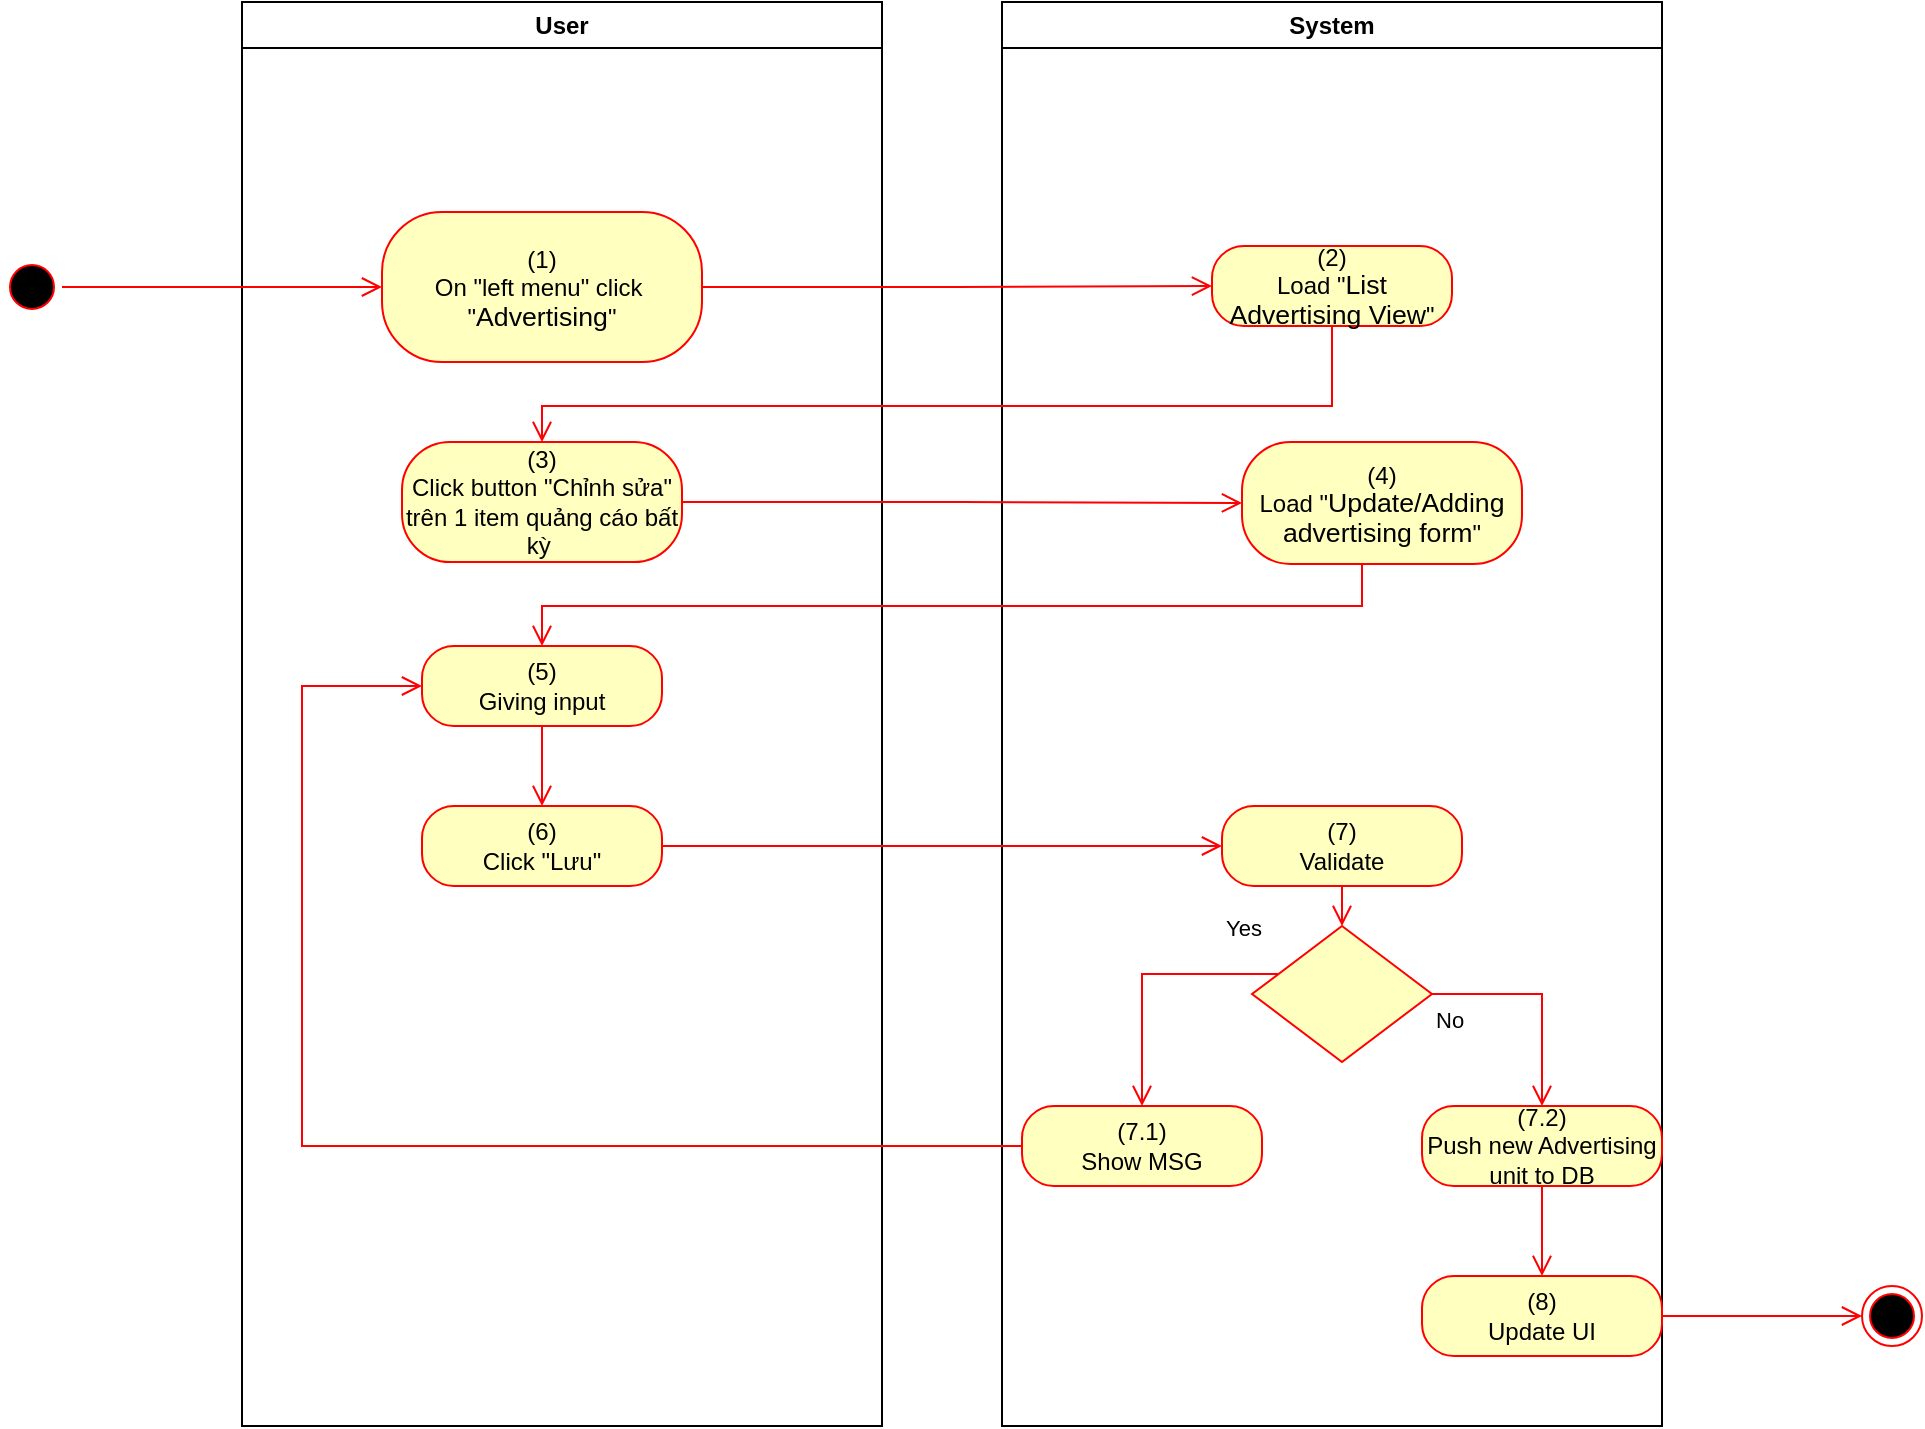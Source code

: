 <mxfile version="15.4.0" type="device"><diagram id="3g5UfsizM3h6gachfans" name="Page-1"><mxGraphModel dx="1086" dy="806" grid="1" gridSize="10" guides="1" tooltips="1" connect="1" arrows="1" fold="1" page="1" pageScale="1" pageWidth="850" pageHeight="1100" math="0" shadow="0"><root><mxCell id="0"/><mxCell id="1" parent="0"/><mxCell id="rDj_BYBqsvJyWJS1EsHD-1" value="User" style="swimlane;whiteSpace=wrap" vertex="1" parent="1"><mxGeometry x="140" y="128" width="320" height="712" as="geometry"><mxRectangle x="120" y="128" width="60" height="23" as="alternateBounds"/></mxGeometry></mxCell><mxCell id="rDj_BYBqsvJyWJS1EsHD-2" value="&lt;span&gt;(1)&lt;/span&gt;&lt;br style=&quot;padding: 0px ; margin: 0px&quot;&gt;&lt;span&gt;On &quot;left menu&quot; click&amp;nbsp;&lt;/span&gt;&lt;br style=&quot;padding: 0px ; margin: 0px&quot;&gt;&lt;span&gt;&quot;&lt;/span&gt;&lt;span lang=&quot;EN-GB&quot; style=&quot;font-size: 10.0pt ; line-height: 107% ; font-family: &amp;#34;arial&amp;#34; , sans-serif&quot;&gt;Advertising&lt;/span&gt;&lt;span&gt;&quot;&lt;/span&gt;" style="rounded=1;whiteSpace=wrap;html=1;arcSize=40;fontColor=#000000;fillColor=#ffffc0;strokeColor=#ff0000;" vertex="1" parent="rDj_BYBqsvJyWJS1EsHD-1"><mxGeometry x="70" y="105" width="160" height="75" as="geometry"/></mxCell><mxCell id="rDj_BYBqsvJyWJS1EsHD-3" value="(3)&lt;br&gt;Click button &quot;Chỉnh sửa&quot; trên 1 item quảng cáo bất kỳ&amp;nbsp;" style="rounded=1;whiteSpace=wrap;html=1;arcSize=40;fontColor=#000000;fillColor=#ffffc0;strokeColor=#ff0000;" vertex="1" parent="rDj_BYBqsvJyWJS1EsHD-1"><mxGeometry x="80" y="220" width="140" height="60" as="geometry"/></mxCell><mxCell id="rDj_BYBqsvJyWJS1EsHD-4" value="(6)&lt;br&gt;Click &quot;Lưu&quot;" style="rounded=1;whiteSpace=wrap;html=1;arcSize=40;fontColor=#000000;fillColor=#ffffc0;strokeColor=#ff0000;" vertex="1" parent="rDj_BYBqsvJyWJS1EsHD-1"><mxGeometry x="90" y="402" width="120" height="40" as="geometry"/></mxCell><mxCell id="rDj_BYBqsvJyWJS1EsHD-5" value="(5)&lt;br&gt;Giving input" style="rounded=1;whiteSpace=wrap;html=1;arcSize=40;fontColor=#000000;fillColor=#ffffc0;strokeColor=#ff0000;" vertex="1" parent="rDj_BYBqsvJyWJS1EsHD-1"><mxGeometry x="90" y="322" width="120" height="40" as="geometry"/></mxCell><mxCell id="rDj_BYBqsvJyWJS1EsHD-6" value="" style="edgeStyle=orthogonalEdgeStyle;html=1;verticalAlign=bottom;endArrow=open;endSize=8;strokeColor=#ff0000;rounded=0;entryX=0.5;entryY=0;entryDx=0;entryDy=0;" edge="1" parent="rDj_BYBqsvJyWJS1EsHD-1" source="rDj_BYBqsvJyWJS1EsHD-5" target="rDj_BYBqsvJyWJS1EsHD-4"><mxGeometry relative="1" as="geometry"><mxPoint x="330" y="402" as="targetPoint"/></mxGeometry></mxCell><mxCell id="rDj_BYBqsvJyWJS1EsHD-7" value="System" style="swimlane;whiteSpace=wrap;startSize=23;" vertex="1" parent="1"><mxGeometry x="520" y="128" width="330" height="712" as="geometry"/></mxCell><mxCell id="rDj_BYBqsvJyWJS1EsHD-8" value="(2)&lt;br&gt;Load &quot;&lt;span lang=&quot;EN-GB&quot; style=&quot;font-size: 10.0pt ; line-height: 107% ; font-family: &amp;#34;arial&amp;#34; , sans-serif&quot;&gt;List Advertising View&lt;/span&gt;&quot;" style="rounded=1;whiteSpace=wrap;html=1;arcSize=40;fontColor=#000000;fillColor=#ffffc0;strokeColor=#ff0000;" vertex="1" parent="rDj_BYBqsvJyWJS1EsHD-7"><mxGeometry x="105" y="122" width="120" height="40" as="geometry"/></mxCell><mxCell id="rDj_BYBqsvJyWJS1EsHD-9" value="(7)&lt;br&gt;Validate" style="rounded=1;whiteSpace=wrap;html=1;arcSize=40;fontColor=#000000;fillColor=#ffffc0;strokeColor=#ff0000;" vertex="1" parent="rDj_BYBqsvJyWJS1EsHD-7"><mxGeometry x="110" y="402" width="120" height="40" as="geometry"/></mxCell><mxCell id="rDj_BYBqsvJyWJS1EsHD-10" value="" style="edgeStyle=orthogonalEdgeStyle;html=1;verticalAlign=bottom;endArrow=open;endSize=8;strokeColor=#ff0000;rounded=0;entryX=0.5;entryY=0;entryDx=0;entryDy=0;" edge="1" parent="rDj_BYBqsvJyWJS1EsHD-7" source="rDj_BYBqsvJyWJS1EsHD-9" target="rDj_BYBqsvJyWJS1EsHD-11"><mxGeometry relative="1" as="geometry"><mxPoint x="165" y="442" as="targetPoint"/></mxGeometry></mxCell><mxCell id="rDj_BYBqsvJyWJS1EsHD-11" value="" style="rhombus;whiteSpace=wrap;html=1;fillColor=#ffffc0;strokeColor=#ff0000;" vertex="1" parent="rDj_BYBqsvJyWJS1EsHD-7"><mxGeometry x="125" y="462" width="90" height="68" as="geometry"/></mxCell><mxCell id="rDj_BYBqsvJyWJS1EsHD-12" value="No" style="edgeStyle=orthogonalEdgeStyle;html=1;align=left;verticalAlign=top;endArrow=open;endSize=8;strokeColor=#ff0000;rounded=0;exitX=1;exitY=0.5;exitDx=0;exitDy=0;" edge="1" parent="rDj_BYBqsvJyWJS1EsHD-7" source="rDj_BYBqsvJyWJS1EsHD-11" target="rDj_BYBqsvJyWJS1EsHD-13"><mxGeometry x="-1" relative="1" as="geometry"><mxPoint x="170" y="552" as="targetPoint"/></mxGeometry></mxCell><mxCell id="rDj_BYBqsvJyWJS1EsHD-13" value="(7.2)&lt;br&gt;Push new Advertising unit to DB" style="rounded=1;whiteSpace=wrap;html=1;arcSize=40;fontColor=#000000;fillColor=#ffffc0;strokeColor=#ff0000;" vertex="1" parent="rDj_BYBqsvJyWJS1EsHD-7"><mxGeometry x="210" y="552" width="120" height="40" as="geometry"/></mxCell><mxCell id="rDj_BYBqsvJyWJS1EsHD-14" value="(8)&lt;br&gt;Update UI" style="rounded=1;whiteSpace=wrap;html=1;arcSize=40;fontColor=#000000;fillColor=#ffffc0;strokeColor=#ff0000;" vertex="1" parent="rDj_BYBqsvJyWJS1EsHD-7"><mxGeometry x="210" y="637" width="120" height="40" as="geometry"/></mxCell><mxCell id="rDj_BYBqsvJyWJS1EsHD-15" value="" style="edgeStyle=orthogonalEdgeStyle;html=1;verticalAlign=bottom;endArrow=open;endSize=8;strokeColor=#ff0000;rounded=0;exitX=0.5;exitY=1;exitDx=0;exitDy=0;entryX=0.5;entryY=0;entryDx=0;entryDy=0;" edge="1" parent="rDj_BYBqsvJyWJS1EsHD-7" source="rDj_BYBqsvJyWJS1EsHD-13" target="rDj_BYBqsvJyWJS1EsHD-14"><mxGeometry relative="1" as="geometry"><mxPoint x="170" y="642" as="targetPoint"/></mxGeometry></mxCell><mxCell id="rDj_BYBqsvJyWJS1EsHD-16" value="(7.1)&lt;br&gt;Show MSG" style="rounded=1;whiteSpace=wrap;html=1;arcSize=40;fontColor=#000000;fillColor=#ffffc0;strokeColor=#ff0000;" vertex="1" parent="rDj_BYBqsvJyWJS1EsHD-7"><mxGeometry x="10" y="552" width="120" height="40" as="geometry"/></mxCell><mxCell id="rDj_BYBqsvJyWJS1EsHD-17" value="Yes" style="edgeStyle=orthogonalEdgeStyle;html=1;align=left;verticalAlign=bottom;endArrow=open;endSize=8;strokeColor=#ff0000;rounded=0;entryX=0.5;entryY=0;entryDx=0;entryDy=0;" edge="1" parent="rDj_BYBqsvJyWJS1EsHD-7" source="rDj_BYBqsvJyWJS1EsHD-11" target="rDj_BYBqsvJyWJS1EsHD-16"><mxGeometry x="-0.579" y="-14" relative="1" as="geometry"><mxPoint x="70" y="552" as="targetPoint"/><Array as="points"><mxPoint x="70" y="486"/></Array><mxPoint as="offset"/></mxGeometry></mxCell><mxCell id="rDj_BYBqsvJyWJS1EsHD-18" value="(4)&lt;br&gt;Load &quot;&lt;span lang=&quot;EN-GB&quot; style=&quot;font-size: 10.0pt ; line-height: 107% ; font-family: &amp;#34;arial&amp;#34; , sans-serif&quot;&gt;Update/Adding&lt;br/&gt;advertising form&lt;/span&gt;&quot;" style="rounded=1;whiteSpace=wrap;html=1;arcSize=40;fontColor=#000000;fillColor=#ffffc0;strokeColor=#ff0000;" vertex="1" parent="rDj_BYBqsvJyWJS1EsHD-7"><mxGeometry x="120" y="220" width="140" height="61" as="geometry"/></mxCell><mxCell id="rDj_BYBqsvJyWJS1EsHD-19" value="" style="ellipse;html=1;shape=startState;fillColor=#000000;strokeColor=#ff0000;" vertex="1" parent="1"><mxGeometry x="20" y="255.5" width="30" height="30" as="geometry"/></mxCell><mxCell id="rDj_BYBqsvJyWJS1EsHD-20" value="" style="edgeStyle=orthogonalEdgeStyle;html=1;verticalAlign=bottom;endArrow=open;endSize=8;strokeColor=#ff0000;rounded=0;entryX=0;entryY=0.5;entryDx=0;entryDy=0;" edge="1" parent="1" source="rDj_BYBqsvJyWJS1EsHD-19" target="rDj_BYBqsvJyWJS1EsHD-2"><mxGeometry relative="1" as="geometry"><mxPoint x="200" y="253" as="targetPoint"/></mxGeometry></mxCell><mxCell id="rDj_BYBqsvJyWJS1EsHD-21" value="" style="edgeStyle=orthogonalEdgeStyle;html=1;verticalAlign=bottom;endArrow=open;endSize=8;strokeColor=#ff0000;rounded=0;entryX=0;entryY=0.5;entryDx=0;entryDy=0;" edge="1" parent="1" source="rDj_BYBqsvJyWJS1EsHD-2" target="rDj_BYBqsvJyWJS1EsHD-8"><mxGeometry relative="1" as="geometry"><mxPoint x="600" y="271" as="targetPoint"/></mxGeometry></mxCell><mxCell id="rDj_BYBqsvJyWJS1EsHD-22" value="" style="edgeStyle=orthogonalEdgeStyle;html=1;verticalAlign=bottom;endArrow=open;endSize=8;strokeColor=#ff0000;rounded=0;entryX=0.5;entryY=0;entryDx=0;entryDy=0;" edge="1" parent="1" source="rDj_BYBqsvJyWJS1EsHD-8" target="rDj_BYBqsvJyWJS1EsHD-3"><mxGeometry relative="1" as="geometry"><mxPoint x="685" y="350" as="targetPoint"/><Array as="points"><mxPoint x="685" y="330"/><mxPoint x="290" y="330"/></Array></mxGeometry></mxCell><mxCell id="rDj_BYBqsvJyWJS1EsHD-23" value="" style="edgeStyle=orthogonalEdgeStyle;html=1;verticalAlign=bottom;endArrow=open;endSize=8;strokeColor=#ff0000;rounded=0;entryX=0;entryY=0.5;entryDx=0;entryDy=0;" edge="1" parent="1" source="rDj_BYBqsvJyWJS1EsHD-4" target="rDj_BYBqsvJyWJS1EsHD-9"><mxGeometry relative="1" as="geometry"><mxPoint x="280" y="570" as="targetPoint"/></mxGeometry></mxCell><mxCell id="rDj_BYBqsvJyWJS1EsHD-24" value="" style="ellipse;html=1;shape=endState;fillColor=#000000;strokeColor=#ff0000;" vertex="1" parent="1"><mxGeometry x="950" y="770" width="30" height="30" as="geometry"/></mxCell><mxCell id="rDj_BYBqsvJyWJS1EsHD-25" value="" style="edgeStyle=orthogonalEdgeStyle;html=1;verticalAlign=bottom;endArrow=open;endSize=8;strokeColor=#ff0000;rounded=0;exitX=1;exitY=0.5;exitDx=0;exitDy=0;entryX=0;entryY=0.5;entryDx=0;entryDy=0;" edge="1" parent="1" source="rDj_BYBqsvJyWJS1EsHD-14" target="rDj_BYBqsvJyWJS1EsHD-24"><mxGeometry relative="1" as="geometry"><mxPoint x="820" y="760" as="targetPoint"/><mxPoint x="820" y="700" as="sourcePoint"/></mxGeometry></mxCell><mxCell id="rDj_BYBqsvJyWJS1EsHD-26" value="" style="edgeStyle=orthogonalEdgeStyle;html=1;verticalAlign=bottom;endArrow=open;endSize=8;strokeColor=#ff0000;rounded=0;entryX=0;entryY=0.5;entryDx=0;entryDy=0;" edge="1" parent="1" source="rDj_BYBqsvJyWJS1EsHD-16" target="rDj_BYBqsvJyWJS1EsHD-5"><mxGeometry relative="1" as="geometry"><mxPoint x="590" y="780" as="targetPoint"/><Array as="points"><mxPoint x="170" y="700"/><mxPoint x="170" y="470"/></Array></mxGeometry></mxCell><mxCell id="rDj_BYBqsvJyWJS1EsHD-27" value="" style="edgeStyle=orthogonalEdgeStyle;html=1;verticalAlign=bottom;endArrow=open;endSize=8;strokeColor=#ff0000;rounded=0;entryX=0;entryY=0.5;entryDx=0;entryDy=0;" edge="1" parent="1" source="rDj_BYBqsvJyWJS1EsHD-3" target="rDj_BYBqsvJyWJS1EsHD-18"><mxGeometry relative="1" as="geometry"><mxPoint x="280" y="463" as="targetPoint"/></mxGeometry></mxCell><mxCell id="rDj_BYBqsvJyWJS1EsHD-28" value="" style="edgeStyle=orthogonalEdgeStyle;html=1;verticalAlign=bottom;endArrow=open;endSize=8;strokeColor=#ff0000;rounded=0;entryX=0.5;entryY=0;entryDx=0;entryDy=0;" edge="1" parent="1" source="rDj_BYBqsvJyWJS1EsHD-18" target="rDj_BYBqsvJyWJS1EsHD-5"><mxGeometry relative="1" as="geometry"><mxPoint x="690" y="460" as="targetPoint"/><Array as="points"><mxPoint x="700" y="430"/><mxPoint x="290" y="430"/></Array></mxGeometry></mxCell></root></mxGraphModel></diagram></mxfile>